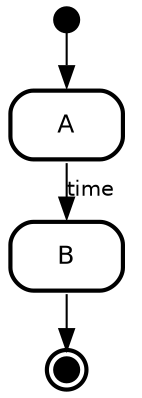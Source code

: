 digraph "state transitions" {
  fontname="Helvetica" fontsize=12 penwidth=2.0 splines=true ordering=out compound=true overlap=scale nodesep=0.3 ranksep=0.1
  node [shape=plaintext style=filled fillcolor=transparent fontname=Helvetica fontsize=12 penwidth=2.0]
  edge [fontname=Helvetica fontsize=10]

    "initial" [shape=circle style=filled fillcolor=black fixedsize=true height=0.15 label=""]
    "A" [margin=0 label= < 
      <table align="center" cellborder="0" border="2" style="rounded" width="48">
        <tr><td width="48" cellpadding="7">A</td></tr>
      </table>
    >]
    "B" [margin=0 label= < 
      <table align="center" cellborder="0" border="2" style="rounded" width="48">
        <tr><td width="48" cellpadding="7">B</td></tr>
      </table>
    >]
    "final" [shape=circle style=filled fillcolor=black fixedsize=true height=0.15 peripheries=2 label=""]

    "initial" -> "A" [label=" "]
    "A" -> "B" [label="time   \l"]
    "B" -> "final" [label=" "]
}
